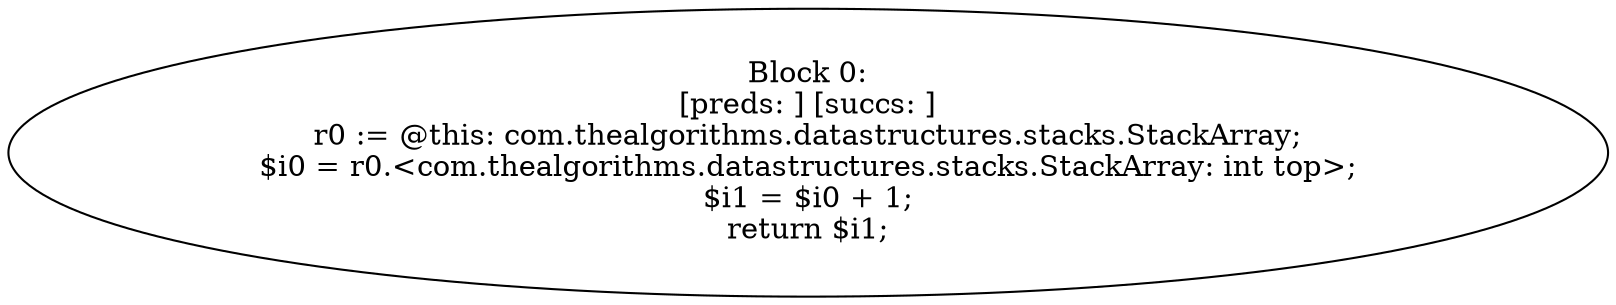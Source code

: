 digraph "unitGraph" {
    "Block 0:
[preds: ] [succs: ]
r0 := @this: com.thealgorithms.datastructures.stacks.StackArray;
$i0 = r0.<com.thealgorithms.datastructures.stacks.StackArray: int top>;
$i1 = $i0 + 1;
return $i1;
"
}
